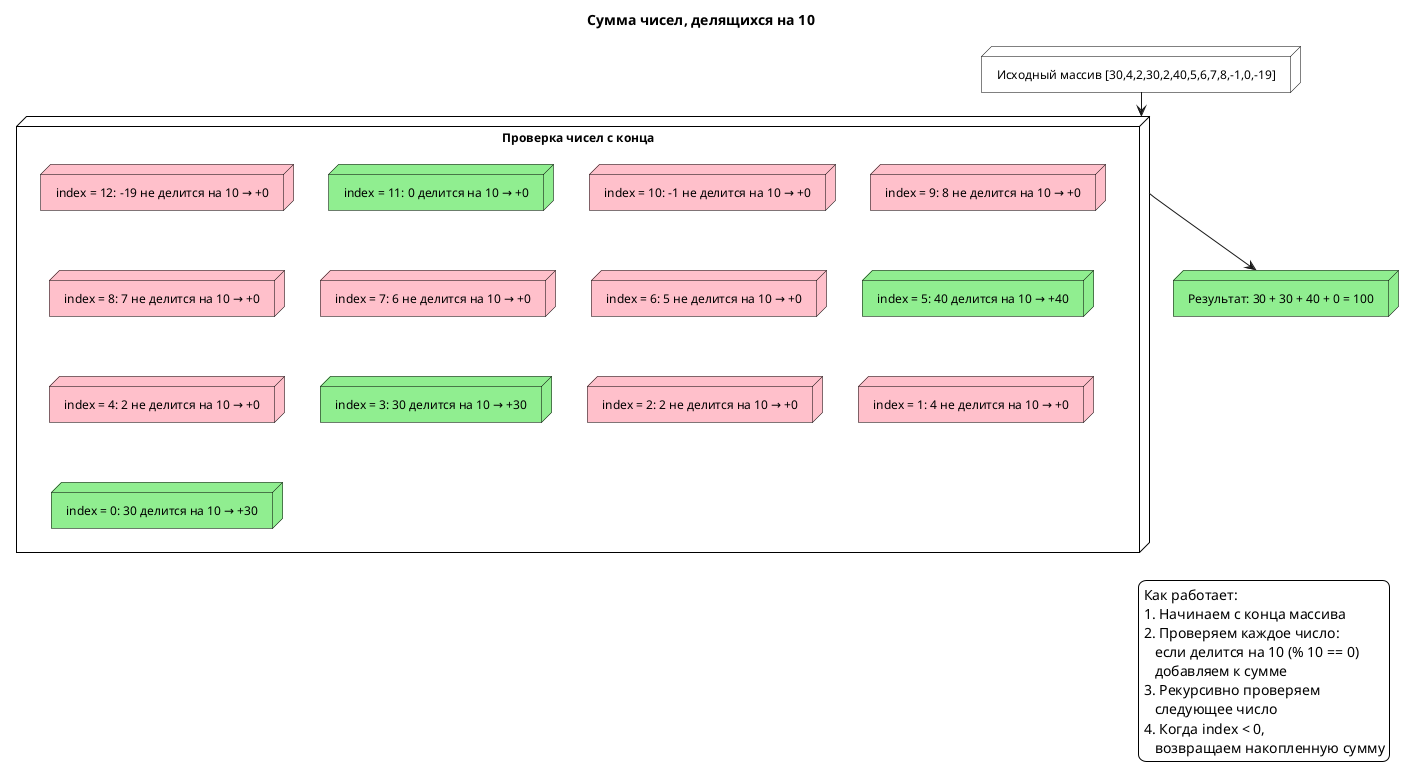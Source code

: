 @startuml
title Сумма чисел, делящихся на 10
skinparam backgroundColor white
skinparam node {
    BackgroundColor white
    BorderColor black
    FontSize 12
}

node "Исходный массив [30,4,2,30,2,40,5,6,7,8,-1,0,-19]" as arr

node "Проверка чисел с конца" as check {
    node "index = 12: -19 не делится на 10 → +0" as step1 #Pink
    node "index = 11: 0 делится на 10 → +0" as step2 #LightGreen
    node "index = 10: -1 не делится на 10 → +0" as step3 #Pink
    node "index = 9: 8 не делится на 10 → +0" as step4 #Pink
    node "index = 8: 7 не делится на 10 → +0" as step5 #Pink
    node "index = 7: 6 не делится на 10 → +0" as step6 #Pink
    node "index = 6: 5 не делится на 10 → +0" as step7 #Pink
    node "index = 5: 40 делится на 10 → +40" as step8 #LightGreen
    node "index = 4: 2 не делится на 10 → +0" as step9 #Pink
    node "index = 3: 30 делится на 10 → +30" as step10 #LightGreen
    node "index = 2: 2 не делится на 10 → +0" as step11 #Pink
    node "index = 1: 4 не делится на 10 → +0" as step12 #Pink
    node "index = 0: 30 делится на 10 → +30" as step13 #LightGreen
}

node "Результат: 30 + 30 + 40 + 0 = 100" as result #LightGreen

arr -down-> check
check -down-> result

legend right
    Как работает:
    1. Начинаем с конца массива
    2. Проверяем каждое число:
       если делится на 10 (% 10 == 0)
       добавляем к сумме
    3. Рекурсивно проверяем
       следующее число
    4. Когда index < 0,
       возвращаем накопленную сумму
end legend

@enduml
